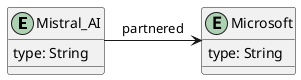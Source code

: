 @startuml
entity Mistral_AI {             
type: String 
} 
entity Microsoft {             
type: String 
} 
Mistral_AI -> Microsoft : partnered
@enduml